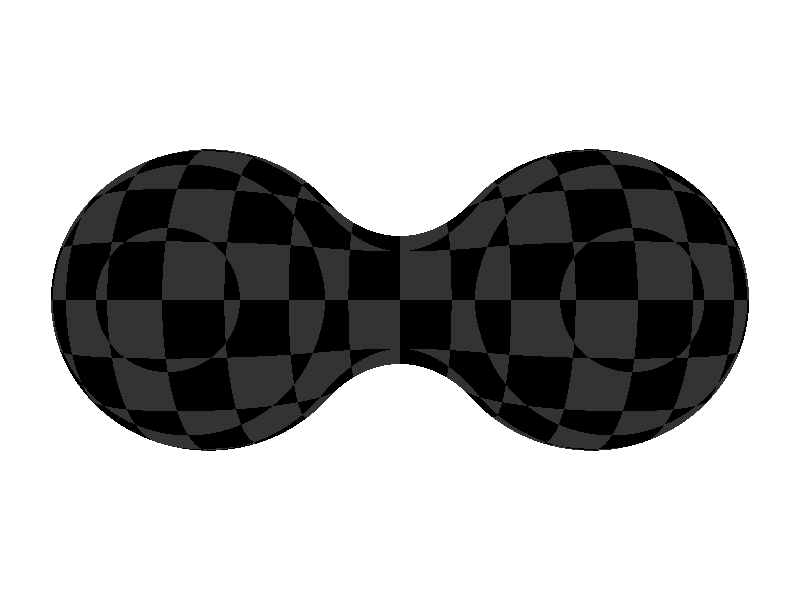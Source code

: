 /////////////////////////////////////////////
//
//     ~~ [ Diblob ] ~~
//        version 1 out of 1
//
//  by Michael Scharrer
//  https://mscharrer.net
//
/////////////////////////////////////////////

#version 3.6;

global_settings { max_trace_level 12} //should be 12

camera{
	right x*image_width/image_height
	location <0,-5,0>
	look_at <0,0,0>
}

light_source{
	<0,-10,0>
	color 1
}


union{
	blob{
		sphere{
			<-1,0,0> 1.5 2
			pigment{
				checker
				rgb 0
				rgb .2
				scale 0.25
			}
			finish{
				reflection <1,1,1.1>
			}
		}
		sphere{
			<1,0,0> 1.5 2
			pigment{
				checker
				rgb 0
				rgb .2
				scale 0.25
			}
			finish{
				reflection <1.1,1,1>
			}
		}
	}
	scale 1.5
}
/*union{
	blob{
		sphere{ <-1,2,0> 1.5 2 }
		sphere{ < 1,2,0> 1.5 2 }
	}
	sphere{
	pigment{ color <1,1,1> }
	finish{ reflection 1 }
	normal{
		bumps 2
	}
}*/


sphere{
	<0,0,0>
	30
	hollow
	pigment{
		color <1,1,1,1>
	}
	finish{
		reflection <.6,.62,.6>
	}
	normal{
		bumps 0.005
	}
}

sphere{
	<0,0,0>
	100
	hollow
	pigment{
		color <0,0,0,0,0.01>
	}
	finish{
		reflection 1
	}
	normal{
		bumps 0.0001
	}
}

plane{
	y 200
	pigment{
		granite
		color_map{
			[0 rgb 0]
			[1 rgb 4]
		}
		scale 50
		turbulence 0.2
	}
	finish{
		ambient 1
		diffuse 0
	}
}